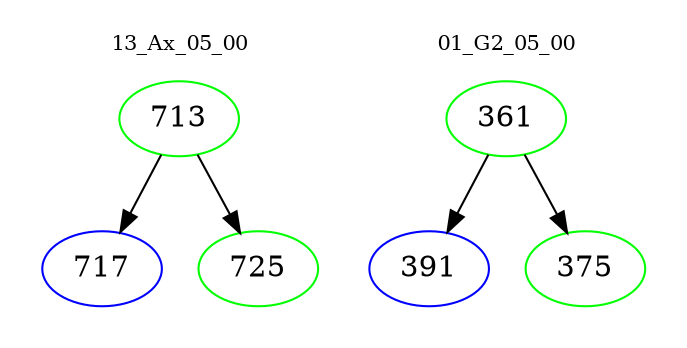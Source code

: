 digraph{
subgraph cluster_0 {
color = white
label = "13_Ax_05_00";
fontsize=10;
T0_713 [label="713", color="green"]
T0_713 -> T0_717 [color="black"]
T0_717 [label="717", color="blue"]
T0_713 -> T0_725 [color="black"]
T0_725 [label="725", color="green"]
}
subgraph cluster_1 {
color = white
label = "01_G2_05_00";
fontsize=10;
T1_361 [label="361", color="green"]
T1_361 -> T1_391 [color="black"]
T1_391 [label="391", color="blue"]
T1_361 -> T1_375 [color="black"]
T1_375 [label="375", color="green"]
}
}
